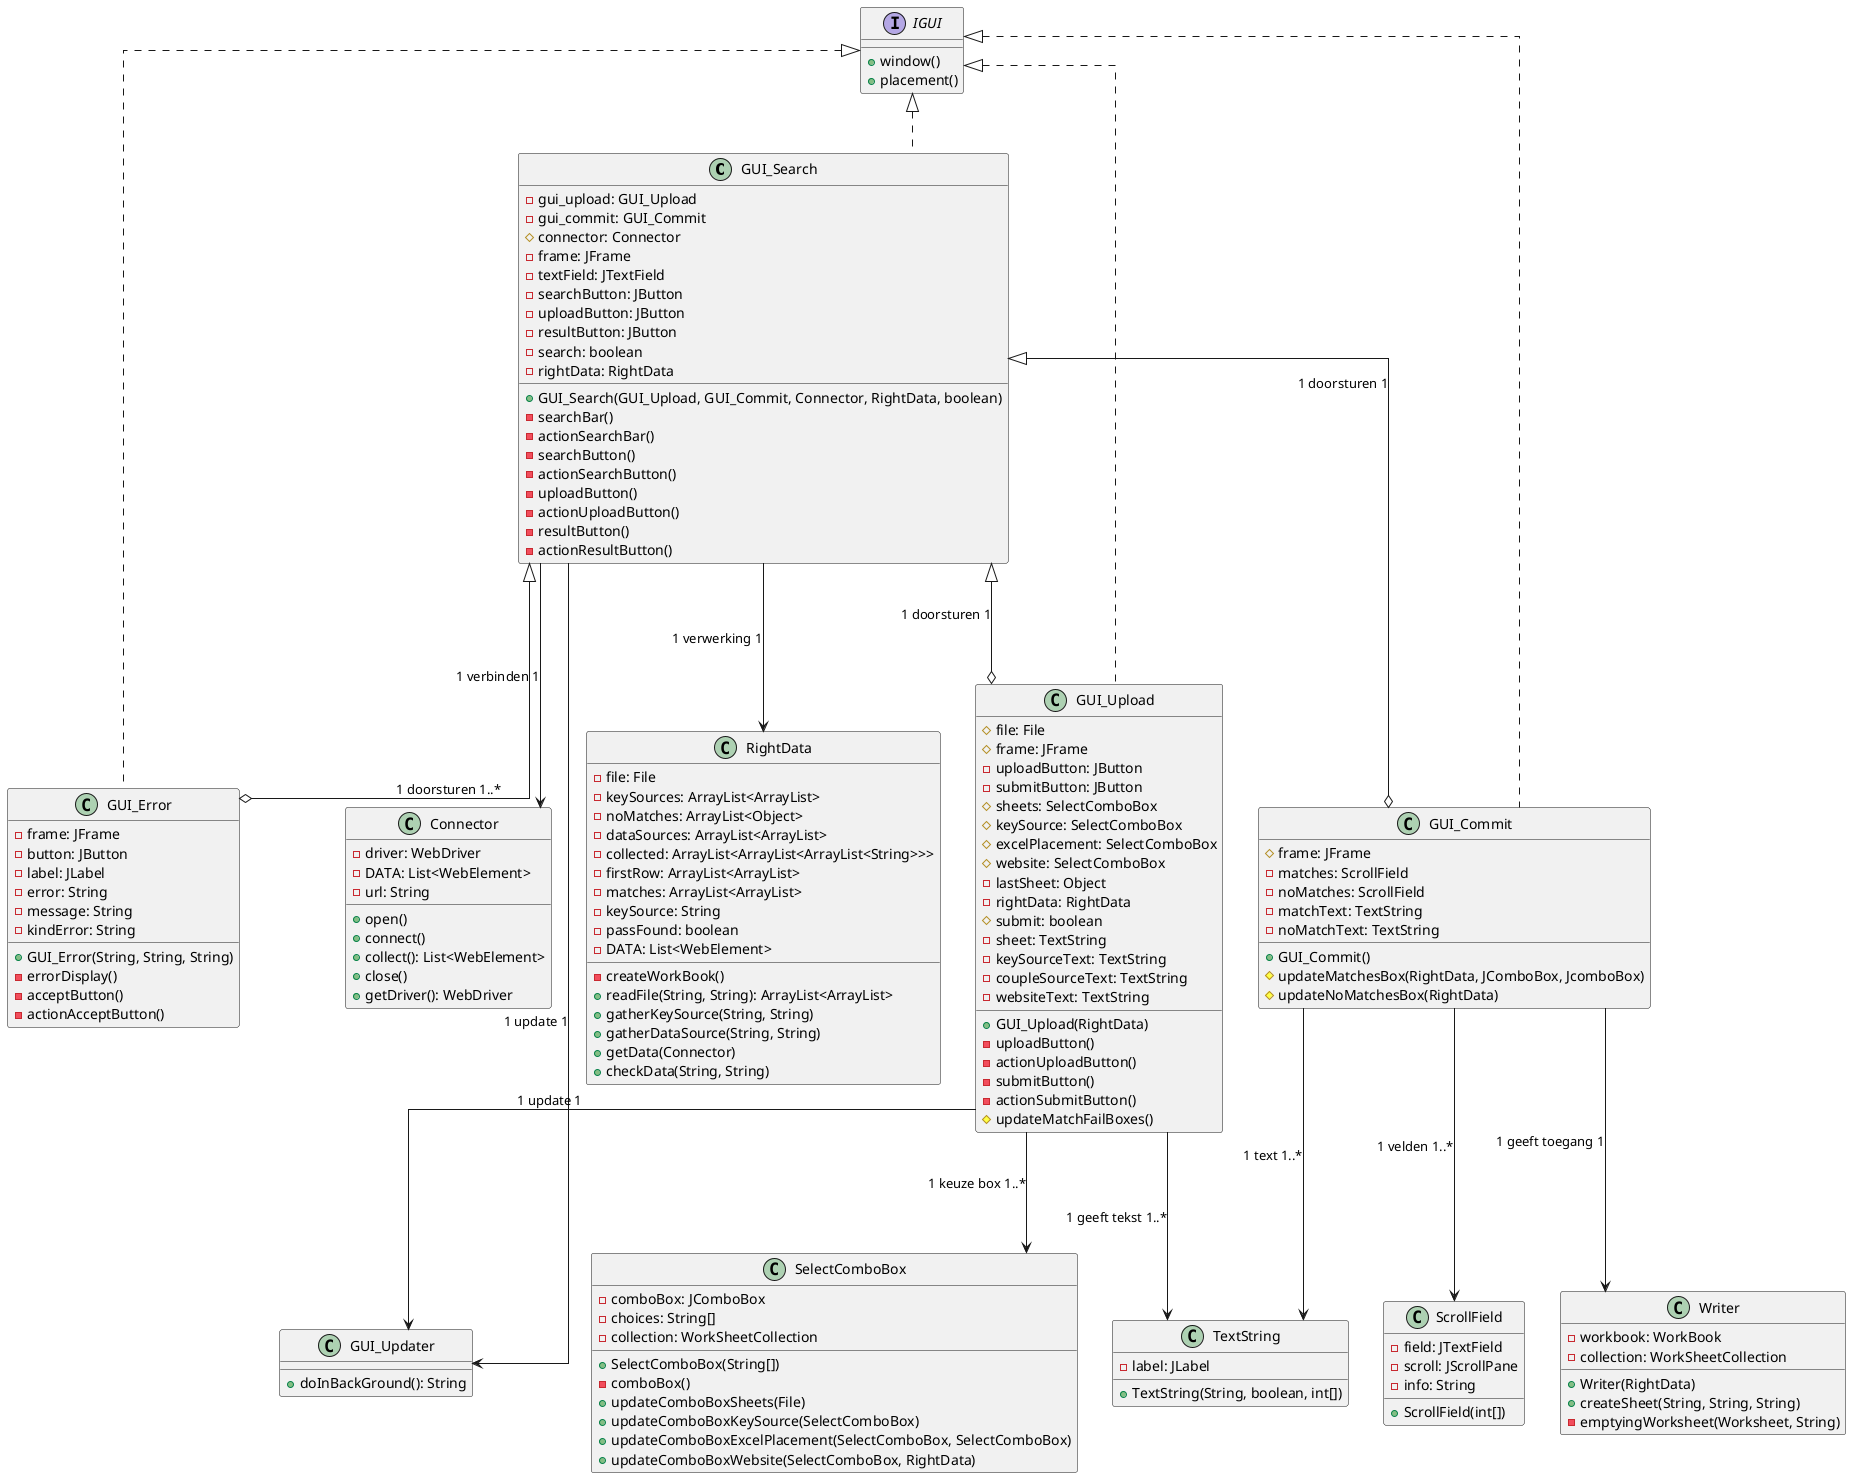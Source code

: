@startuml
skinparam linetype ortho

class GUI_Search{
- gui_upload: GUI_Upload
- gui_commit: GUI_Commit
# connector: Connector
- frame: JFrame
- textField: JTextField
- searchButton: JButton
- uploadButton: JButton
- resultButton: JButton
- search: boolean
- rightData: RightData

+ GUI_Search(GUI_Upload, GUI_Commit, Connector, RightData, boolean)
- searchBar()
- actionSearchBar()
- searchButton()
- actionSearchButton()
- uploadButton()
- actionUploadButton()
- resultButton()
- actionResultButton()
}

class Connector{
- driver: WebDriver
- DATA: List<WebElement>
- url: String

+ open()
+ connect()
+ collect(): List<WebElement>
+ close()
+ getDriver(): WebDriver
}

class GUI_Upload{
# file: File
# frame: JFrame
- uploadButton: JButton
- submitButton: JButton
# sheets: SelectComboBox
# keySource: SelectComboBox
# excelPlacement: SelectComboBox
# website: SelectComboBox
- lastSheet: Object
- rightData: RightData
# submit: boolean
- sheet: TextString
- keySourceText: TextString
- coupleSourceText: TextString
- websiteText: TextString

+ GUI_Upload(RightData)
- uploadButton()
- actionUploadButton()
- submitButton()
- actionSubmitButton()
# updateMatchFailBoxes()
}

class GUI_Commit{
# frame: JFrame
- matches: ScrollField
- noMatches: ScrollField
- matchText: TextString
- noMatchText: TextString

+ GUI_Commit()
# updateMatchesBox(RightData, JComboBox, JcomboBox)
# updateNoMatchesBox(RightData)
}

class ScrollField{
- field: JTextField
- scroll: JScrollPane
- info: String

+ ScrollField(int[])
}

class RightData{
- file: File
- keySources: ArrayList<ArrayList>
- noMatches: ArrayList<Object>
- dataSources: ArrayList<ArrayList>
- collected: ArrayList<ArrayList<ArrayList<String>>>
- firstRow: ArrayList<ArrayList>
- matches: ArrayList<ArrayList>
- keySource: String
- passFound: boolean
- DATA: List<WebElement>

- createWorkBook()
+ readFile(String, String): ArrayList<ArrayList>
+ gatherKeySource(String, String)
+ gatherDataSource(String, String)
+ getData(Connector)
+ checkData(String, String)
}

class Writer{
- workbook: WorkBook
- collection: WorkSheetCollection

+ Writer(RightData)
+ createSheet(String, String, String)
- emptyingWorksheet(Worksheet, String)
}

class GUI_Error{
- frame: JFrame
- button: JButton
- label: JLabel
- error: String
- message: String
- kindError: String

+ GUI_Error(String, String, String)
- errorDisplay()
- acceptButton()
- actionAcceptButton()
}

class GUI_Updater{
+ doInBackGround(): String
}

class TextString{
- label: JLabel

+ TextString(String, boolean, int[])
}

class SelectComboBox{
- comboBox: JComboBox
- choices: String[]
- collection: WorkSheetCollection

+ SelectComboBox(String[])
- comboBox()
+ updateComboBoxSheets(File)
+ updateComboBoxKeySource(SelectComboBox)
+ updateComboBoxExcelPlacement(SelectComboBox, SelectComboBox)
+ updateComboBoxWebsite(SelectComboBox, RightData)
}

interface IGUI{
+ window()
+ placement()
}


GUI_Search <|---o GUI_Upload : 1 doorsturen 1
GUI_Search <|---o GUI_Commit : 1 doorsturen 1
GUI_Search <|---o GUI_Error : 1 doorsturen 1..*
GUI_Search ---> GUI_Updater : 1 update 1

GUI_Search ---> Connector : 1 verbinden 1
GUI_Search ---> RightData : 1 verwerking 1

GUI_Commit ---> ScrollField : 1 velden 1..*
GUI_Commit ---> TextString : 1 text 1..*

GUI_Commit ---> Writer : 1 geeft toegang 1

GUI_Upload ---> SelectComboBox : 1 keuze box 1..*
GUI_Upload ---> TextString : 1 geeft tekst 1..*
GUI_Upload ---> GUI_Updater : 1 update 1

IGUI <|..GUI_Search
IGUI <|.. GUI_Commit
IGUI <|.. GUI_Error
IGUI <|.. GUI_Upload




@enduml

